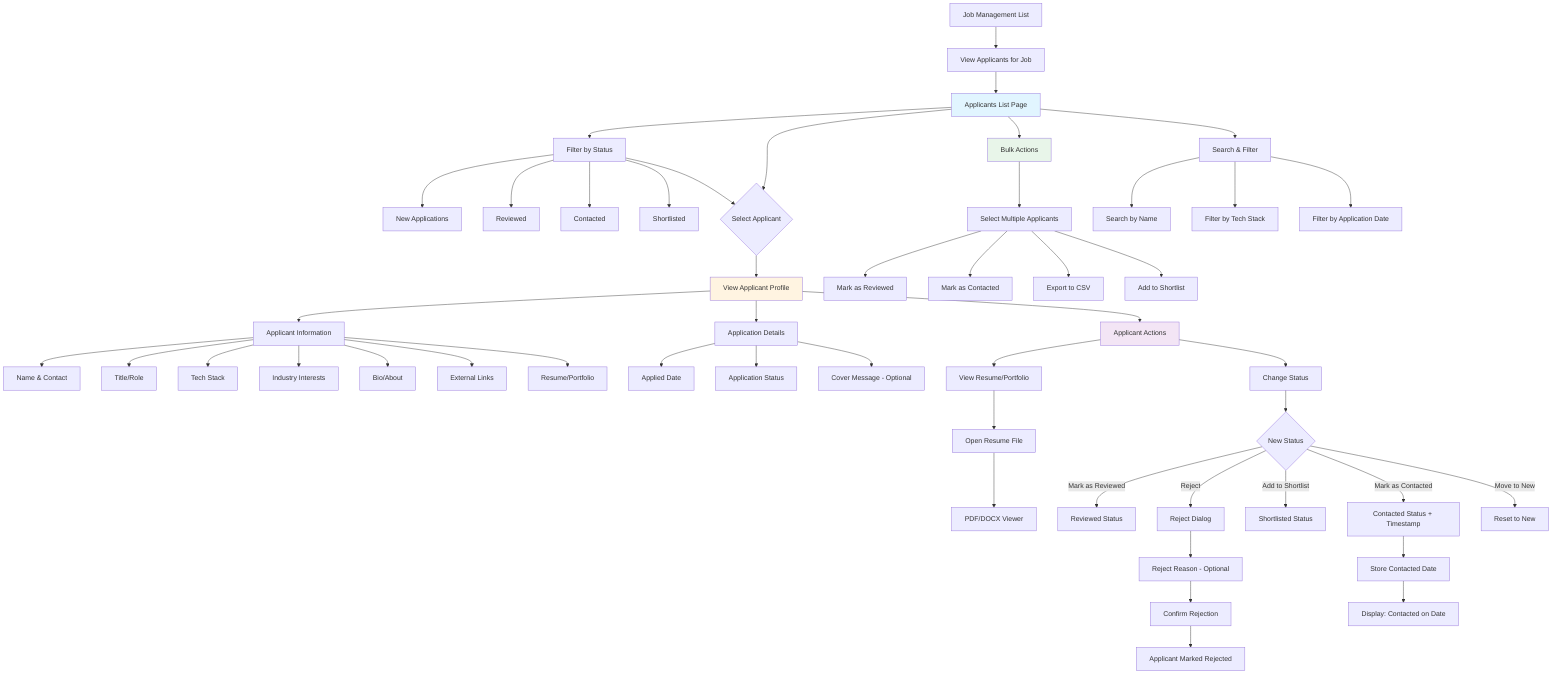 graph TD
    A[Job Management List] --> B[View Applicants for Job]
    
    B --> C[Applicants List Page]
    C --> D[Filter by Status]
    D --> E[New Applications]
    D --> F[Reviewed]
    D --> G[Contacted]
    D --> H[Shortlisted]
    D --> I[Rejected]
    
    C --> I{Select Applicant}
    
    I --> J[View Applicant Profile]
    J --> K[Applicant Information]
    K --> L[Name & Contact]
    K --> M[Title/Role]
    K --> N[Tech Stack]
    K --> O[Industry Interests]
    K --> P[Bio/About]
    K --> Q[External Links]
    K --> R[Resume/Portfolio]
    
    J --> S[Application Details]
    S --> T[Applied Date]
    S --> U[Application Status]
    S --> V[Cover Message - Optional]
    
    J --> W[Applicant Actions]
    W --> X[View Resume/Portfolio]
    W --> Y[Change Status]
    
    X --> Z[Open Resume File]
    Z --> AA[PDF/DOCX Viewer]
    
    Y --> AB{New Status}
    AB -->|Mark as Reviewed| AC[Reviewed Status]
    AB -->|Mark as Contacted| AD[Contacted Status + Timestamp]
    AB -->|Add to Shortlist| AE[Shortlisted Status]
    AB -->|Reject| AF[Reject Dialog]
    AB -->|Move to New| AG[Reset to New]
    
    AF --> AH[Reject Reason - Optional]
    AH --> AI[Confirm Rejection]
    AI --> AJ[Applicant Marked Rejected]
    
    AD --> AK[Store Contacted Date]
    AK --> AL[Display: Contacted on Date]
    
    C --> AM[Bulk Actions]
    AM --> AN[Select Multiple Applicants]
    AN --> AO[Mark as Reviewed]
    AN --> AP[Mark as Contacted]
    AN --> AQ[Export to CSV]
    AN --> AR[Add to Shortlist]
    
    C --> AS[Search & Filter]
    AS --> AT[Search by Name]
    AS --> AU[Filter by Tech Stack]
    AS --> AV[Filter by Application Date]
    
    style C fill:#e1f5ff
    style J fill:#fff4e1
    style W fill:#f3e5f5
    style AM fill:#e8f5e9